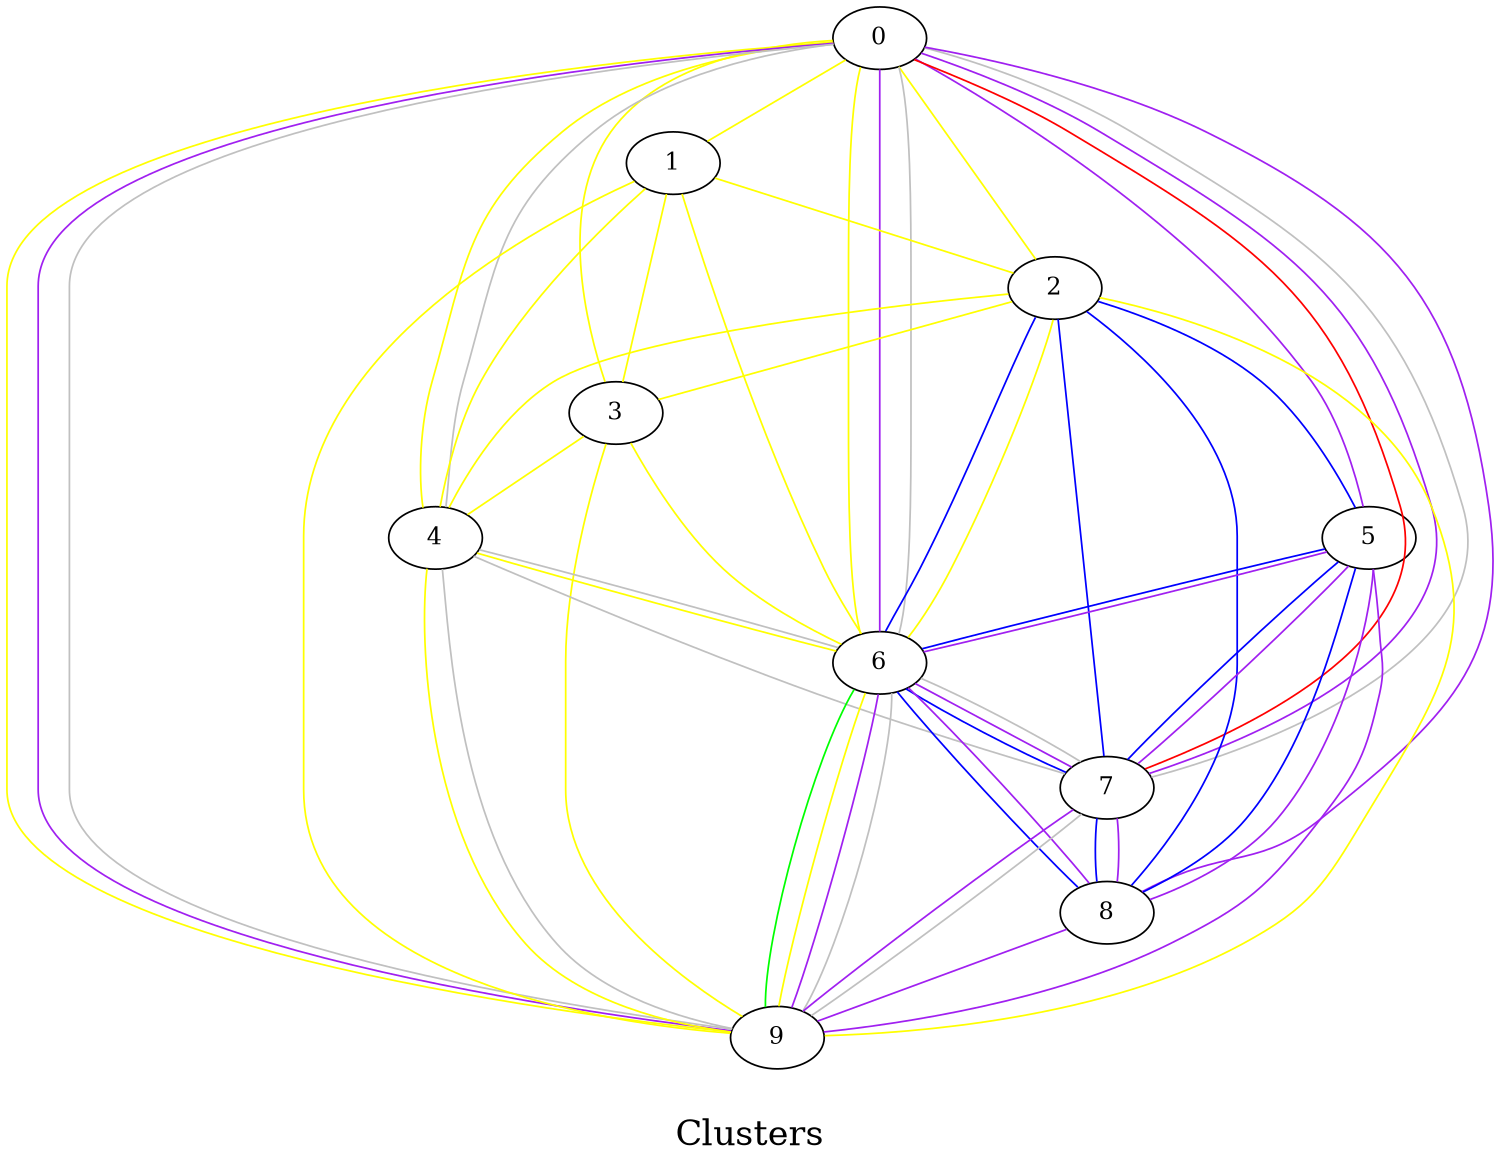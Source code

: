 graph cluster {
	size="10,10"
	ratio="1,1"
	label="\nClusters"
	fontsize=20
	0 -- 1 [color=yellow]
	0 -- 2 [color=yellow]
	0 -- 3 [color=yellow]
	0 -- 4 [color=yellow]
	0 -- 4 [color=silver]
	0 -- 5 [color=purple]
	0 -- 6 [color=yellow]
	0 -- 6 [color=purple]
	0 -- 6 [color=silver]
	0 -- 7 [color=red]
	0 -- 7 [color=purple]
	0 -- 7 [color=silver]
	0 -- 8 [color=purple]
	0 -- 9 [color=yellow]
	0 -- 9 [color=purple]
	0 -- 9 [color=silver]
	1 -- 2 [color=yellow]
	1 -- 3 [color=yellow]
	1 -- 4 [color=yellow]
	1 -- 6 [color=yellow]
	1 -- 9 [color=yellow]
	2 -- 3 [color=yellow]
	2 -- 4 [color=yellow]
	2 -- 5 [color=blue]
	2 -- 6 [color=blue]
	2 -- 6 [color=yellow]
	2 -- 7 [color=blue]
	2 -- 8 [color=blue]
	2 -- 9 [color=yellow]
	3 -- 4 [color=yellow]
	3 -- 6 [color=yellow]
	3 -- 9 [color=yellow]
	4 -- 6 [color=yellow]
	4 -- 6 [color=silver]
	4 -- 7 [color=silver]
	4 -- 9 [color=yellow]
	4 -- 9 [color=silver]
	5 -- 6 [color=blue]
	5 -- 6 [color=purple]
	5 -- 7 [color=blue]
	5 -- 7 [color=purple]
	5 -- 8 [color=blue]
	5 -- 8 [color=purple]
	5 -- 9 [color=purple]
	6 -- 7 [color=blue]
	6 -- 7 [color=purple]
	6 -- 7 [color=silver]
	6 -- 8 [color=blue]
	6 -- 8 [color=purple]
	6 -- 9 [color=green]
	6 -- 9 [color=yellow]
	6 -- 9 [color=purple]
	6 -- 9 [color=silver]
	7 -- 8 [color=blue]
	7 -- 8 [color=purple]
	7 -- 9 [color=purple]
	7 -- 9 [color=silver]
	8 -- 9 [color=purple]
}
